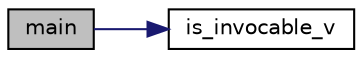 digraph "main"
{
 // INTERACTIVE_SVG=YES
 // LATEX_PDF_SIZE
  edge [fontname="Helvetica",fontsize="10",labelfontname="Helvetica",labelfontsize="10"];
  node [fontname="Helvetica",fontsize="10",shape=record];
  rankdir="LR";
  Node1 [label="main",height=0.2,width=0.4,color="black", fillcolor="grey75", style="filled", fontcolor="black",tooltip=" "];
  Node1 -> Node2 [color="midnightblue",fontsize="10",style="solid",fontname="Helvetica"];
  Node2 [label="is_invocable_v",height=0.2,width=0.4,color="black", fillcolor="white", style="filled",URL="$trait__utils__run__test_8cpp.html#af71f01cb7b8ec44cd8b4ba2897888c64",tooltip=" "];
}
